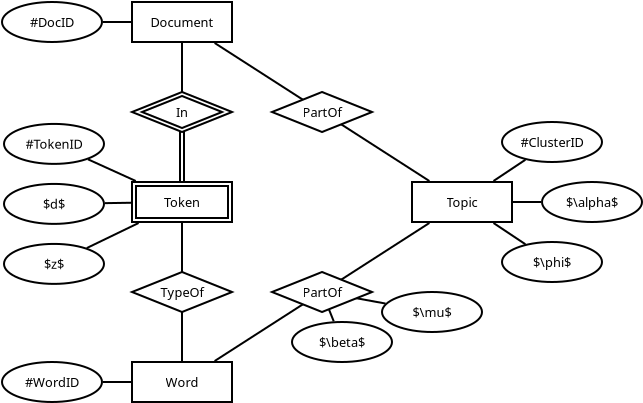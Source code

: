 <?xml version="1.0" encoding="UTF-8"?>
<dia:diagram xmlns:dia="http://www.lysator.liu.se/~alla/dia/">
  <dia:layer name="Background" visible="true" active="true">
    <dia:object type="Standard - Line" version="0" id="O0">
      <dia:attribute name="obj_pos">
        <dia:point val="23.9,18.905"/>
      </dia:attribute>
      <dia:attribute name="obj_bb">
        <dia:rectangle val="23.842,18.847;27.135,19.541"/>
      </dia:attribute>
      <dia:attribute name="conn_endpoints">
        <dia:point val="23.9,18.905"/>
        <dia:point val="27.077,19.483"/>
      </dia:attribute>
      <dia:attribute name="numcp">
        <dia:int val="1"/>
      </dia:attribute>
      <dia:connections>
        <dia:connection handle="0" to="O2" connection="0"/>
        <dia:connection handle="1" to="O29" connection="8"/>
      </dia:connections>
    </dia:object>
    <dia:object type="Standard - Line" version="0" id="O1">
      <dia:attribute name="obj_pos">
        <dia:point val="23.9,18.905"/>
      </dia:attribute>
      <dia:attribute name="obj_bb">
        <dia:rectangle val="23.835,18.84;24.552,20.437"/>
      </dia:attribute>
      <dia:attribute name="conn_endpoints">
        <dia:point val="23.9,18.905"/>
        <dia:point val="24.487,20.372"/>
      </dia:attribute>
      <dia:attribute name="numcp">
        <dia:int val="1"/>
      </dia:attribute>
      <dia:connections>
        <dia:connection handle="0" to="O2" connection="0"/>
        <dia:connection handle="1" to="O31" connection="8"/>
      </dia:connections>
    </dia:object>
    <dia:object type="Standard - Line" version="0" id="O2">
      <dia:attribute name="obj_pos">
        <dia:point val="18.53,22.357"/>
      </dia:attribute>
      <dia:attribute name="obj_bb">
        <dia:rectangle val="18.461,15.384;29.339,22.426"/>
      </dia:attribute>
      <dia:attribute name="conn_endpoints">
        <dia:point val="18.53,22.357"/>
        <dia:point val="29.27,15.453"/>
      </dia:attribute>
      <dia:attribute name="numcp">
        <dia:int val="1"/>
      </dia:attribute>
      <dia:connections>
        <dia:connection handle="0" to="O36" connection="8"/>
        <dia:connection handle="1" to="O27" connection="8"/>
      </dia:connections>
    </dia:object>
    <dia:object type="Standard - Polygon" version="0" id="O3">
      <dia:attribute name="obj_pos">
        <dia:point val="14.4,18.905"/>
      </dia:attribute>
      <dia:attribute name="obj_bb">
        <dia:rectangle val="14.265,17.851;19.535,19.959"/>
      </dia:attribute>
      <dia:attribute name="poly_points">
        <dia:point val="14.4,18.905"/>
        <dia:point val="16.9,17.905"/>
        <dia:point val="19.4,18.905"/>
        <dia:point val="16.9,19.905"/>
      </dia:attribute>
      <dia:attribute name="line_width">
        <dia:real val="0.1"/>
      </dia:attribute>
      <dia:attribute name="show_background">
        <dia:boolean val="true"/>
      </dia:attribute>
    </dia:object>
    <dia:object type="Standard - Line" version="0" id="O4">
      <dia:attribute name="obj_pos">
        <dia:point val="17,10.805"/>
      </dia:attribute>
      <dia:attribute name="obj_bb">
        <dia:rectangle val="16.95,10.755;17.05,13.555"/>
      </dia:attribute>
      <dia:attribute name="conn_endpoints">
        <dia:point val="17,10.805"/>
        <dia:point val="17,13.505"/>
      </dia:attribute>
      <dia:attribute name="numcp">
        <dia:int val="1"/>
      </dia:attribute>
    </dia:object>
    <dia:object type="Standard - Line" version="0" id="O5">
      <dia:attribute name="obj_pos">
        <dia:point val="16.8,10.805"/>
      </dia:attribute>
      <dia:attribute name="obj_bb">
        <dia:rectangle val="16.75,10.755;16.85,13.555"/>
      </dia:attribute>
      <dia:attribute name="conn_endpoints">
        <dia:point val="16.8,10.805"/>
        <dia:point val="16.8,13.505"/>
      </dia:attribute>
      <dia:attribute name="numcp">
        <dia:int val="1"/>
      </dia:attribute>
    </dia:object>
    <dia:object type="Standard - Box" version="0" id="O6">
      <dia:attribute name="obj_pos">
        <dia:point val="14.4,4.405"/>
      </dia:attribute>
      <dia:attribute name="obj_bb">
        <dia:rectangle val="14.35,4.355;19.45,6.455"/>
      </dia:attribute>
      <dia:attribute name="elem_corner">
        <dia:point val="14.4,4.405"/>
      </dia:attribute>
      <dia:attribute name="elem_width">
        <dia:real val="5"/>
      </dia:attribute>
      <dia:attribute name="elem_height">
        <dia:real val="2"/>
      </dia:attribute>
      <dia:attribute name="show_background">
        <dia:boolean val="true"/>
      </dia:attribute>
    </dia:object>
    <dia:object type="Standard - Text" version="1" id="O7">
      <dia:attribute name="obj_pos">
        <dia:point val="16.9,5.405"/>
      </dia:attribute>
      <dia:attribute name="obj_bb">
        <dia:rectangle val="15.459,5.019;18.341,5.791"/>
      </dia:attribute>
      <dia:attribute name="text">
        <dia:composite type="text">
          <dia:attribute name="string">
            <dia:string>#Document#</dia:string>
          </dia:attribute>
          <dia:attribute name="font">
            <dia:font family="sans" style="0" name="Helvetica"/>
          </dia:attribute>
          <dia:attribute name="height">
            <dia:real val="0.8"/>
          </dia:attribute>
          <dia:attribute name="pos">
            <dia:point val="16.9,5.659"/>
          </dia:attribute>
          <dia:attribute name="color">
            <dia:color val="#000000"/>
          </dia:attribute>
          <dia:attribute name="alignment">
            <dia:enum val="1"/>
          </dia:attribute>
        </dia:composite>
      </dia:attribute>
      <dia:attribute name="valign">
        <dia:enum val="2"/>
      </dia:attribute>
      <dia:connections>
        <dia:connection handle="0" to="O6" connection="8"/>
      </dia:connections>
    </dia:object>
    <dia:object type="Standard - Ellipse" version="0" id="O8">
      <dia:attribute name="obj_pos">
        <dia:point val="7.9,4.405"/>
      </dia:attribute>
      <dia:attribute name="obj_bb">
        <dia:rectangle val="7.85,4.355;12.95,6.455"/>
      </dia:attribute>
      <dia:attribute name="elem_corner">
        <dia:point val="7.9,4.405"/>
      </dia:attribute>
      <dia:attribute name="elem_width">
        <dia:real val="5"/>
      </dia:attribute>
      <dia:attribute name="elem_height">
        <dia:real val="2"/>
      </dia:attribute>
    </dia:object>
    <dia:object type="Standard - Text" version="1" id="O9">
      <dia:attribute name="obj_pos">
        <dia:point val="10.4,5.405"/>
      </dia:attribute>
      <dia:attribute name="obj_bb">
        <dia:rectangle val="9.291,5.019;11.509,5.791"/>
      </dia:attribute>
      <dia:attribute name="text">
        <dia:composite type="text">
          <dia:attribute name="string">
            <dia:string>##DocID#</dia:string>
          </dia:attribute>
          <dia:attribute name="font">
            <dia:font family="sans" style="0" name="Helvetica"/>
          </dia:attribute>
          <dia:attribute name="height">
            <dia:real val="0.8"/>
          </dia:attribute>
          <dia:attribute name="pos">
            <dia:point val="10.4,5.659"/>
          </dia:attribute>
          <dia:attribute name="color">
            <dia:color val="#000000"/>
          </dia:attribute>
          <dia:attribute name="alignment">
            <dia:enum val="1"/>
          </dia:attribute>
        </dia:composite>
      </dia:attribute>
      <dia:attribute name="valign">
        <dia:enum val="2"/>
      </dia:attribute>
      <dia:connections>
        <dia:connection handle="0" to="O8" connection="8"/>
      </dia:connections>
    </dia:object>
    <dia:object type="Standard - Ellipse" version="0" id="O10">
      <dia:attribute name="obj_pos">
        <dia:point val="8,16.5"/>
      </dia:attribute>
      <dia:attribute name="obj_bb">
        <dia:rectangle val="7.95,16.45;13.05,18.55"/>
      </dia:attribute>
      <dia:attribute name="elem_corner">
        <dia:point val="8,16.5"/>
      </dia:attribute>
      <dia:attribute name="elem_width">
        <dia:real val="5"/>
      </dia:attribute>
      <dia:attribute name="elem_height">
        <dia:real val="2"/>
      </dia:attribute>
    </dia:object>
    <dia:object type="Standard - Text" version="1" id="O11">
      <dia:attribute name="obj_pos">
        <dia:point val="10.5,17.5"/>
      </dia:attribute>
      <dia:attribute name="obj_bb">
        <dia:rectangle val="10.008,17.114;10.992,17.886"/>
      </dia:attribute>
      <dia:attribute name="text">
        <dia:composite type="text">
          <dia:attribute name="string">
            <dia:string>#$z$#</dia:string>
          </dia:attribute>
          <dia:attribute name="font">
            <dia:font family="sans" style="0" name="Helvetica"/>
          </dia:attribute>
          <dia:attribute name="height">
            <dia:real val="0.8"/>
          </dia:attribute>
          <dia:attribute name="pos">
            <dia:point val="10.5,17.754"/>
          </dia:attribute>
          <dia:attribute name="color">
            <dia:color val="#000000"/>
          </dia:attribute>
          <dia:attribute name="alignment">
            <dia:enum val="1"/>
          </dia:attribute>
        </dia:composite>
      </dia:attribute>
      <dia:attribute name="valign">
        <dia:enum val="2"/>
      </dia:attribute>
      <dia:connections>
        <dia:connection handle="0" to="O10" connection="8"/>
      </dia:connections>
    </dia:object>
    <dia:object type="Standard - Line" version="0" id="O12">
      <dia:attribute name="obj_pos">
        <dia:point val="14.73,15.454"/>
      </dia:attribute>
      <dia:attribute name="obj_bb">
        <dia:rectangle val="12.072,15.388;14.796,16.774"/>
      </dia:attribute>
      <dia:attribute name="conn_endpoints">
        <dia:point val="14.73,15.454"/>
        <dia:point val="12.138,16.708"/>
      </dia:attribute>
      <dia:attribute name="numcp">
        <dia:int val="1"/>
      </dia:attribute>
      <dia:connections>
        <dia:connection handle="0" to="O16" connection="8"/>
        <dia:connection handle="1" to="O10" connection="8"/>
      </dia:connections>
    </dia:object>
    <dia:object type="Standard - Line" version="0" id="O13">
      <dia:attribute name="obj_pos">
        <dia:point val="14.351,5.405"/>
      </dia:attribute>
      <dia:attribute name="obj_bb">
        <dia:rectangle val="12.899,5.355;14.401,5.455"/>
      </dia:attribute>
      <dia:attribute name="conn_endpoints">
        <dia:point val="14.351,5.405"/>
        <dia:point val="12.949,5.405"/>
      </dia:attribute>
      <dia:attribute name="numcp">
        <dia:int val="1"/>
      </dia:attribute>
      <dia:connections>
        <dia:connection handle="0" to="O6" connection="8"/>
        <dia:connection handle="1" to="O8" connection="8"/>
      </dia:connections>
    </dia:object>
    <dia:object type="Standard - Polygon" version="0" id="O14">
      <dia:attribute name="obj_pos">
        <dia:point val="14.4,9.905"/>
      </dia:attribute>
      <dia:attribute name="obj_bb">
        <dia:rectangle val="14.265,8.851;19.535,10.959"/>
      </dia:attribute>
      <dia:attribute name="poly_points">
        <dia:point val="14.4,9.905"/>
        <dia:point val="16.9,8.905"/>
        <dia:point val="19.4,9.905"/>
        <dia:point val="16.9,10.905"/>
      </dia:attribute>
      <dia:attribute name="line_width">
        <dia:real val="0.1"/>
      </dia:attribute>
      <dia:attribute name="show_background">
        <dia:boolean val="true"/>
      </dia:attribute>
    </dia:object>
    <dia:object type="Standard - Text" version="1" id="O15">
      <dia:attribute name="obj_pos">
        <dia:point val="16.9,9.905"/>
      </dia:attribute>
      <dia:attribute name="obj_bb">
        <dia:rectangle val="16.601,9.519;17.199,10.291"/>
      </dia:attribute>
      <dia:attribute name="text">
        <dia:composite type="text">
          <dia:attribute name="string">
            <dia:string>#In#</dia:string>
          </dia:attribute>
          <dia:attribute name="font">
            <dia:font family="sans" style="0" name="Helvetica"/>
          </dia:attribute>
          <dia:attribute name="height">
            <dia:real val="0.8"/>
          </dia:attribute>
          <dia:attribute name="pos">
            <dia:point val="16.9,10.159"/>
          </dia:attribute>
          <dia:attribute name="color">
            <dia:color val="#000000"/>
          </dia:attribute>
          <dia:attribute name="alignment">
            <dia:enum val="1"/>
          </dia:attribute>
        </dia:composite>
      </dia:attribute>
      <dia:attribute name="valign">
        <dia:enum val="2"/>
      </dia:attribute>
      <dia:connections>
        <dia:connection handle="0" to="O14" connection="8"/>
      </dia:connections>
    </dia:object>
    <dia:object type="Standard - Box" version="0" id="O16">
      <dia:attribute name="obj_pos">
        <dia:point val="14.4,13.405"/>
      </dia:attribute>
      <dia:attribute name="obj_bb">
        <dia:rectangle val="14.35,13.355;19.45,15.455"/>
      </dia:attribute>
      <dia:attribute name="elem_corner">
        <dia:point val="14.4,13.405"/>
      </dia:attribute>
      <dia:attribute name="elem_width">
        <dia:real val="5"/>
      </dia:attribute>
      <dia:attribute name="elem_height">
        <dia:real val="2"/>
      </dia:attribute>
      <dia:attribute name="border_width">
        <dia:real val="0.1"/>
      </dia:attribute>
      <dia:attribute name="show_background">
        <dia:boolean val="true"/>
      </dia:attribute>
    </dia:object>
    <dia:object type="Standard - Text" version="1" id="O17">
      <dia:attribute name="obj_pos">
        <dia:point val="16.9,14.405"/>
      </dia:attribute>
      <dia:attribute name="obj_bb">
        <dia:rectangle val="16.031,14.019;17.769,14.791"/>
      </dia:attribute>
      <dia:attribute name="text">
        <dia:composite type="text">
          <dia:attribute name="string">
            <dia:string>#Token#</dia:string>
          </dia:attribute>
          <dia:attribute name="font">
            <dia:font family="sans" style="0" name="Helvetica"/>
          </dia:attribute>
          <dia:attribute name="height">
            <dia:real val="0.8"/>
          </dia:attribute>
          <dia:attribute name="pos">
            <dia:point val="16.9,14.659"/>
          </dia:attribute>
          <dia:attribute name="color">
            <dia:color val="#000000"/>
          </dia:attribute>
          <dia:attribute name="alignment">
            <dia:enum val="1"/>
          </dia:attribute>
        </dia:composite>
      </dia:attribute>
      <dia:attribute name="valign">
        <dia:enum val="2"/>
      </dia:attribute>
      <dia:connections>
        <dia:connection handle="0" to="O16" connection="8"/>
      </dia:connections>
    </dia:object>
    <dia:object type="Standard - Line" version="0" id="O18">
      <dia:attribute name="obj_pos">
        <dia:point val="16.9,6.405"/>
      </dia:attribute>
      <dia:attribute name="obj_bb">
        <dia:rectangle val="16.85,6.355;16.95,8.955"/>
      </dia:attribute>
      <dia:attribute name="conn_endpoints">
        <dia:point val="16.9,6.405"/>
        <dia:point val="16.9,8.905"/>
      </dia:attribute>
      <dia:attribute name="numcp">
        <dia:int val="1"/>
      </dia:attribute>
      <dia:connections>
        <dia:connection handle="0" to="O6" connection="6"/>
        <dia:connection handle="1" to="O14" connection="2"/>
      </dia:connections>
    </dia:object>
    <dia:object type="Standard - Ellipse" version="0" id="O19">
      <dia:attribute name="obj_pos">
        <dia:point val="8,13.5"/>
      </dia:attribute>
      <dia:attribute name="obj_bb">
        <dia:rectangle val="7.95,13.45;13.05,15.55"/>
      </dia:attribute>
      <dia:attribute name="elem_corner">
        <dia:point val="8,13.5"/>
      </dia:attribute>
      <dia:attribute name="elem_width">
        <dia:real val="5"/>
      </dia:attribute>
      <dia:attribute name="elem_height">
        <dia:real val="2"/>
      </dia:attribute>
    </dia:object>
    <dia:object type="Standard - Text" version="1" id="O20">
      <dia:attribute name="obj_pos">
        <dia:point val="10.5,14.5"/>
      </dia:attribute>
      <dia:attribute name="obj_bb">
        <dia:rectangle val="9.973,14.114;11.027,14.886"/>
      </dia:attribute>
      <dia:attribute name="text">
        <dia:composite type="text">
          <dia:attribute name="string">
            <dia:string>#$d$#</dia:string>
          </dia:attribute>
          <dia:attribute name="font">
            <dia:font family="sans" style="0" name="Helvetica"/>
          </dia:attribute>
          <dia:attribute name="height">
            <dia:real val="0.8"/>
          </dia:attribute>
          <dia:attribute name="pos">
            <dia:point val="10.5,14.754"/>
          </dia:attribute>
          <dia:attribute name="color">
            <dia:color val="#000000"/>
          </dia:attribute>
          <dia:attribute name="alignment">
            <dia:enum val="1"/>
          </dia:attribute>
        </dia:composite>
      </dia:attribute>
      <dia:attribute name="valign">
        <dia:enum val="2"/>
      </dia:attribute>
      <dia:connections>
        <dia:connection handle="0" to="O19" connection="8"/>
      </dia:connections>
    </dia:object>
    <dia:object type="Standard - Line" version="0" id="O21">
      <dia:attribute name="obj_pos">
        <dia:point val="14.35,14.443"/>
      </dia:attribute>
      <dia:attribute name="obj_bb">
        <dia:rectangle val="12.997,14.392;14.4,14.513"/>
      </dia:attribute>
      <dia:attribute name="conn_endpoints">
        <dia:point val="14.35,14.443"/>
        <dia:point val="13.048,14.462"/>
      </dia:attribute>
      <dia:attribute name="numcp">
        <dia:int val="1"/>
      </dia:attribute>
      <dia:connections>
        <dia:connection handle="0" to="O16" connection="8"/>
        <dia:connection handle="1" to="O19" connection="8"/>
      </dia:connections>
    </dia:object>
    <dia:object type="Standard - Ellipse" version="0" id="O22">
      <dia:attribute name="obj_pos">
        <dia:point val="8,10.5"/>
      </dia:attribute>
      <dia:attribute name="obj_bb">
        <dia:rectangle val="7.95,10.45;13.05,12.55"/>
      </dia:attribute>
      <dia:attribute name="elem_corner">
        <dia:point val="8,10.5"/>
      </dia:attribute>
      <dia:attribute name="elem_width">
        <dia:real val="5"/>
      </dia:attribute>
      <dia:attribute name="elem_height">
        <dia:real val="2"/>
      </dia:attribute>
    </dia:object>
    <dia:object type="Standard - Text" version="1" id="O23">
      <dia:attribute name="obj_pos">
        <dia:point val="10.5,11.5"/>
      </dia:attribute>
      <dia:attribute name="obj_bb">
        <dia:rectangle val="9.061,11.114;11.939,11.886"/>
      </dia:attribute>
      <dia:attribute name="text">
        <dia:composite type="text">
          <dia:attribute name="string">
            <dia:string>##TokenID#</dia:string>
          </dia:attribute>
          <dia:attribute name="font">
            <dia:font family="sans" style="0" name="Helvetica"/>
          </dia:attribute>
          <dia:attribute name="height">
            <dia:real val="0.8"/>
          </dia:attribute>
          <dia:attribute name="pos">
            <dia:point val="10.5,11.754"/>
          </dia:attribute>
          <dia:attribute name="color">
            <dia:color val="#000000"/>
          </dia:attribute>
          <dia:attribute name="alignment">
            <dia:enum val="1"/>
          </dia:attribute>
        </dia:composite>
      </dia:attribute>
      <dia:attribute name="valign">
        <dia:enum val="2"/>
      </dia:attribute>
      <dia:connections>
        <dia:connection handle="0" to="O22" connection="8"/>
      </dia:connections>
    </dia:object>
    <dia:object type="Standard - Line" version="0" id="O24">
      <dia:attribute name="obj_pos">
        <dia:point val="12.198,12.271"/>
      </dia:attribute>
      <dia:attribute name="obj_bb">
        <dia:rectangle val="12.132,12.204;14.653,13.421"/>
      </dia:attribute>
      <dia:attribute name="conn_endpoints">
        <dia:point val="12.198,12.271"/>
        <dia:point val="14.587,13.355"/>
      </dia:attribute>
      <dia:attribute name="numcp">
        <dia:int val="1"/>
      </dia:attribute>
      <dia:connections>
        <dia:connection handle="0" to="O22" connection="8"/>
        <dia:connection handle="1" to="O16" connection="8"/>
      </dia:connections>
    </dia:object>
    <dia:object type="Standard - Box" version="0" id="O25">
      <dia:attribute name="obj_pos">
        <dia:point val="14.6,13.605"/>
      </dia:attribute>
      <dia:attribute name="obj_bb">
        <dia:rectangle val="14.55,13.555;19.25,15.255"/>
      </dia:attribute>
      <dia:attribute name="elem_corner">
        <dia:point val="14.6,13.605"/>
      </dia:attribute>
      <dia:attribute name="elem_width">
        <dia:real val="4.6"/>
      </dia:attribute>
      <dia:attribute name="elem_height">
        <dia:real val="1.6"/>
      </dia:attribute>
      <dia:attribute name="border_width">
        <dia:real val="0.1"/>
      </dia:attribute>
      <dia:attribute name="show_background">
        <dia:boolean val="false"/>
      </dia:attribute>
    </dia:object>
    <dia:object type="Standard - Polygon" version="0" id="O26">
      <dia:attribute name="obj_pos">
        <dia:point val="14.9,9.905"/>
      </dia:attribute>
      <dia:attribute name="obj_bb">
        <dia:rectangle val="14.765,9.051;19.035,10.759"/>
      </dia:attribute>
      <dia:attribute name="poly_points">
        <dia:point val="14.9,9.905"/>
        <dia:point val="16.9,9.105"/>
        <dia:point val="18.9,9.905"/>
        <dia:point val="16.9,10.705"/>
      </dia:attribute>
      <dia:attribute name="line_width">
        <dia:real val="0.1"/>
      </dia:attribute>
      <dia:attribute name="show_background">
        <dia:boolean val="false"/>
      </dia:attribute>
    </dia:object>
    <dia:object type="Standard - Box" version="0" id="O27">
      <dia:attribute name="obj_pos">
        <dia:point val="28.4,13.405"/>
      </dia:attribute>
      <dia:attribute name="obj_bb">
        <dia:rectangle val="28.35,13.355;33.45,15.455"/>
      </dia:attribute>
      <dia:attribute name="elem_corner">
        <dia:point val="28.4,13.405"/>
      </dia:attribute>
      <dia:attribute name="elem_width">
        <dia:real val="5"/>
      </dia:attribute>
      <dia:attribute name="elem_height">
        <dia:real val="2"/>
      </dia:attribute>
      <dia:attribute name="show_background">
        <dia:boolean val="true"/>
      </dia:attribute>
    </dia:object>
    <dia:object type="Standard - Text" version="1" id="O28">
      <dia:attribute name="obj_pos">
        <dia:point val="30.9,14.405"/>
      </dia:attribute>
      <dia:attribute name="obj_bb">
        <dia:rectangle val="30.14,13.99;31.679,14.82"/>
      </dia:attribute>
      <dia:attribute name="text">
        <dia:composite type="text">
          <dia:attribute name="string">
            <dia:string>#Topic#</dia:string>
          </dia:attribute>
          <dia:attribute name="font">
            <dia:font family="sans" style="0" name="Helvetica"/>
          </dia:attribute>
          <dia:attribute name="height">
            <dia:real val="0.8"/>
          </dia:attribute>
          <dia:attribute name="pos">
            <dia:point val="30.9,14.649"/>
          </dia:attribute>
          <dia:attribute name="color">
            <dia:color val="#000000"/>
          </dia:attribute>
          <dia:attribute name="alignment">
            <dia:enum val="1"/>
          </dia:attribute>
        </dia:composite>
      </dia:attribute>
      <dia:attribute name="valign">
        <dia:enum val="2"/>
      </dia:attribute>
      <dia:connections>
        <dia:connection handle="0" to="O27" connection="8"/>
      </dia:connections>
    </dia:object>
    <dia:object type="Standard - Ellipse" version="0" id="O29">
      <dia:attribute name="obj_pos">
        <dia:point val="26.9,18.905"/>
      </dia:attribute>
      <dia:attribute name="obj_bb">
        <dia:rectangle val="26.85,18.855;31.95,20.955"/>
      </dia:attribute>
      <dia:attribute name="elem_corner">
        <dia:point val="26.9,18.905"/>
      </dia:attribute>
      <dia:attribute name="elem_width">
        <dia:real val="5"/>
      </dia:attribute>
      <dia:attribute name="elem_height">
        <dia:real val="2"/>
      </dia:attribute>
    </dia:object>
    <dia:object type="Standard - Text" version="1" id="O30">
      <dia:attribute name="obj_pos">
        <dia:point val="29.4,19.905"/>
      </dia:attribute>
      <dia:attribute name="obj_bb">
        <dia:rectangle val="28.48,19.519;30.32,20.291"/>
      </dia:attribute>
      <dia:attribute name="text">
        <dia:composite type="text">
          <dia:attribute name="string">
            <dia:string>#$\mu$#</dia:string>
          </dia:attribute>
          <dia:attribute name="font">
            <dia:font family="sans" style="0" name="Helvetica"/>
          </dia:attribute>
          <dia:attribute name="height">
            <dia:real val="0.8"/>
          </dia:attribute>
          <dia:attribute name="pos">
            <dia:point val="29.4,20.159"/>
          </dia:attribute>
          <dia:attribute name="color">
            <dia:color val="#000000"/>
          </dia:attribute>
          <dia:attribute name="alignment">
            <dia:enum val="1"/>
          </dia:attribute>
        </dia:composite>
      </dia:attribute>
      <dia:attribute name="valign">
        <dia:enum val="2"/>
      </dia:attribute>
      <dia:connections>
        <dia:connection handle="0" to="O29" connection="8"/>
      </dia:connections>
    </dia:object>
    <dia:object type="Standard - Ellipse" version="0" id="O31">
      <dia:attribute name="obj_pos">
        <dia:point val="22.4,20.405"/>
      </dia:attribute>
      <dia:attribute name="obj_bb">
        <dia:rectangle val="22.35,20.355;27.45,22.455"/>
      </dia:attribute>
      <dia:attribute name="elem_corner">
        <dia:point val="22.4,20.405"/>
      </dia:attribute>
      <dia:attribute name="elem_width">
        <dia:real val="5"/>
      </dia:attribute>
      <dia:attribute name="elem_height">
        <dia:real val="2"/>
      </dia:attribute>
    </dia:object>
    <dia:object type="Standard - Text" version="1" id="O32">
      <dia:attribute name="obj_pos">
        <dia:point val="24.9,21.405"/>
      </dia:attribute>
      <dia:attribute name="obj_bb">
        <dia:rectangle val="23.806,21.019;25.994,21.791"/>
      </dia:attribute>
      <dia:attribute name="text">
        <dia:composite type="text">
          <dia:attribute name="string">
            <dia:string>#$\beta$#</dia:string>
          </dia:attribute>
          <dia:attribute name="font">
            <dia:font family="sans" style="0" name="Helvetica"/>
          </dia:attribute>
          <dia:attribute name="height">
            <dia:real val="0.8"/>
          </dia:attribute>
          <dia:attribute name="pos">
            <dia:point val="24.9,21.659"/>
          </dia:attribute>
          <dia:attribute name="color">
            <dia:color val="#000000"/>
          </dia:attribute>
          <dia:attribute name="alignment">
            <dia:enum val="1"/>
          </dia:attribute>
        </dia:composite>
      </dia:attribute>
      <dia:attribute name="valign">
        <dia:enum val="2"/>
      </dia:attribute>
      <dia:connections>
        <dia:connection handle="0" to="O31" connection="8"/>
      </dia:connections>
    </dia:object>
    <dia:object type="Standard - Ellipse" version="0" id="O33">
      <dia:attribute name="obj_pos">
        <dia:point val="32.9,10.405"/>
      </dia:attribute>
      <dia:attribute name="obj_bb">
        <dia:rectangle val="32.85,10.355;37.95,12.455"/>
      </dia:attribute>
      <dia:attribute name="elem_corner">
        <dia:point val="32.9,10.405"/>
      </dia:attribute>
      <dia:attribute name="elem_width">
        <dia:real val="5"/>
      </dia:attribute>
      <dia:attribute name="elem_height">
        <dia:real val="2"/>
      </dia:attribute>
    </dia:object>
    <dia:object type="Standard - Text" version="1" id="O34">
      <dia:attribute name="obj_pos">
        <dia:point val="35.4,11.405"/>
      </dia:attribute>
      <dia:attribute name="obj_bb">
        <dia:rectangle val="33.851,11.019;36.949,11.791"/>
      </dia:attribute>
      <dia:attribute name="text">
        <dia:composite type="text">
          <dia:attribute name="string">
            <dia:string>##ClusterID#</dia:string>
          </dia:attribute>
          <dia:attribute name="font">
            <dia:font family="sans" style="0" name="Helvetica"/>
          </dia:attribute>
          <dia:attribute name="height">
            <dia:real val="0.8"/>
          </dia:attribute>
          <dia:attribute name="pos">
            <dia:point val="35.4,11.659"/>
          </dia:attribute>
          <dia:attribute name="color">
            <dia:color val="#000000"/>
          </dia:attribute>
          <dia:attribute name="alignment">
            <dia:enum val="1"/>
          </dia:attribute>
        </dia:composite>
      </dia:attribute>
      <dia:attribute name="valign">
        <dia:enum val="2"/>
      </dia:attribute>
      <dia:connections>
        <dia:connection handle="0" to="O33" connection="8"/>
      </dia:connections>
    </dia:object>
    <dia:object type="Standard - Line" version="0" id="O35">
      <dia:attribute name="obj_pos">
        <dia:point val="32.474,13.355"/>
      </dia:attribute>
      <dia:attribute name="obj_bb">
        <dia:rectangle val="32.405,12.221;34.142,13.425"/>
      </dia:attribute>
      <dia:attribute name="conn_endpoints">
        <dia:point val="32.474,13.355"/>
        <dia:point val="34.072,12.29"/>
      </dia:attribute>
      <dia:attribute name="numcp">
        <dia:int val="1"/>
      </dia:attribute>
      <dia:connections>
        <dia:connection handle="0" to="O27" connection="8"/>
        <dia:connection handle="1" to="O33" connection="8"/>
      </dia:connections>
    </dia:object>
    <dia:object type="Standard - Box" version="0" id="O36">
      <dia:attribute name="obj_pos">
        <dia:point val="14.4,22.405"/>
      </dia:attribute>
      <dia:attribute name="obj_bb">
        <dia:rectangle val="14.35,22.355;19.45,24.455"/>
      </dia:attribute>
      <dia:attribute name="elem_corner">
        <dia:point val="14.4,22.405"/>
      </dia:attribute>
      <dia:attribute name="elem_width">
        <dia:real val="5"/>
      </dia:attribute>
      <dia:attribute name="elem_height">
        <dia:real val="2"/>
      </dia:attribute>
      <dia:attribute name="show_background">
        <dia:boolean val="true"/>
      </dia:attribute>
    </dia:object>
    <dia:object type="Standard - Text" version="1" id="O37">
      <dia:attribute name="obj_pos">
        <dia:point val="16.9,23.405"/>
      </dia:attribute>
      <dia:attribute name="obj_bb">
        <dia:rectangle val="16.145,23.019;17.655,23.791"/>
      </dia:attribute>
      <dia:attribute name="text">
        <dia:composite type="text">
          <dia:attribute name="string">
            <dia:string>#Word#</dia:string>
          </dia:attribute>
          <dia:attribute name="font">
            <dia:font family="sans" style="0" name="Helvetica"/>
          </dia:attribute>
          <dia:attribute name="height">
            <dia:real val="0.8"/>
          </dia:attribute>
          <dia:attribute name="pos">
            <dia:point val="16.9,23.659"/>
          </dia:attribute>
          <dia:attribute name="color">
            <dia:color val="#000000"/>
          </dia:attribute>
          <dia:attribute name="alignment">
            <dia:enum val="1"/>
          </dia:attribute>
        </dia:composite>
      </dia:attribute>
      <dia:attribute name="valign">
        <dia:enum val="2"/>
      </dia:attribute>
      <dia:connections>
        <dia:connection handle="0" to="O36" connection="8"/>
      </dia:connections>
    </dia:object>
    <dia:object type="Standard - Ellipse" version="0" id="O38">
      <dia:attribute name="obj_pos">
        <dia:point val="32.9,16.405"/>
      </dia:attribute>
      <dia:attribute name="obj_bb">
        <dia:rectangle val="32.85,16.355;37.95,18.455"/>
      </dia:attribute>
      <dia:attribute name="elem_corner">
        <dia:point val="32.9,16.405"/>
      </dia:attribute>
      <dia:attribute name="elem_width">
        <dia:real val="5"/>
      </dia:attribute>
      <dia:attribute name="elem_height">
        <dia:real val="2"/>
      </dia:attribute>
    </dia:object>
    <dia:object type="Standard - Text" version="1" id="O39">
      <dia:attribute name="obj_pos">
        <dia:point val="35.4,17.405"/>
      </dia:attribute>
      <dia:attribute name="obj_bb">
        <dia:rectangle val="34.498,16.99;36.322,17.82"/>
      </dia:attribute>
      <dia:attribute name="text">
        <dia:composite type="text">
          <dia:attribute name="string">
            <dia:string>#$\phi$#</dia:string>
          </dia:attribute>
          <dia:attribute name="font">
            <dia:font family="sans" style="0" name="Helvetica"/>
          </dia:attribute>
          <dia:attribute name="height">
            <dia:real val="0.8"/>
          </dia:attribute>
          <dia:attribute name="pos">
            <dia:point val="35.4,17.649"/>
          </dia:attribute>
          <dia:attribute name="color">
            <dia:color val="#000000"/>
          </dia:attribute>
          <dia:attribute name="alignment">
            <dia:enum val="1"/>
          </dia:attribute>
        </dia:composite>
      </dia:attribute>
      <dia:attribute name="valign">
        <dia:enum val="2"/>
      </dia:attribute>
      <dia:connections>
        <dia:connection handle="0" to="O38" connection="8"/>
      </dia:connections>
    </dia:object>
    <dia:object type="Standard - Ellipse" version="0" id="O40">
      <dia:attribute name="obj_pos">
        <dia:point val="34.9,13.405"/>
      </dia:attribute>
      <dia:attribute name="obj_bb">
        <dia:rectangle val="34.85,13.355;39.95,15.455"/>
      </dia:attribute>
      <dia:attribute name="elem_corner">
        <dia:point val="34.9,13.405"/>
      </dia:attribute>
      <dia:attribute name="elem_width">
        <dia:real val="5"/>
      </dia:attribute>
      <dia:attribute name="elem_height">
        <dia:real val="2"/>
      </dia:attribute>
    </dia:object>
    <dia:object type="Standard - Text" version="1" id="O41">
      <dia:attribute name="obj_pos">
        <dia:point val="37.4,14.405"/>
      </dia:attribute>
      <dia:attribute name="obj_bb">
        <dia:rectangle val="36.163,13.99;38.657,14.82"/>
      </dia:attribute>
      <dia:attribute name="text">
        <dia:composite type="text">
          <dia:attribute name="string">
            <dia:string>#$\alpha$#</dia:string>
          </dia:attribute>
          <dia:attribute name="font">
            <dia:font family="sans" style="0" name="Helvetica"/>
          </dia:attribute>
          <dia:attribute name="height">
            <dia:real val="0.8"/>
          </dia:attribute>
          <dia:attribute name="pos">
            <dia:point val="37.4,14.649"/>
          </dia:attribute>
          <dia:attribute name="color">
            <dia:color val="#000000"/>
          </dia:attribute>
          <dia:attribute name="alignment">
            <dia:enum val="1"/>
          </dia:attribute>
        </dia:composite>
      </dia:attribute>
      <dia:attribute name="valign">
        <dia:enum val="2"/>
      </dia:attribute>
      <dia:connections>
        <dia:connection handle="0" to="O40" connection="8"/>
      </dia:connections>
    </dia:object>
    <dia:object type="Standard - Text" version="1" id="O42">
      <dia:attribute name="obj_pos">
        <dia:point val="16.9,18.905"/>
      </dia:attribute>
      <dia:attribute name="obj_bb">
        <dia:rectangle val="15.866,18.519;17.934,19.291"/>
      </dia:attribute>
      <dia:attribute name="text">
        <dia:composite type="text">
          <dia:attribute name="string">
            <dia:string>#TypeOf#</dia:string>
          </dia:attribute>
          <dia:attribute name="font">
            <dia:font family="sans" style="0" name="Helvetica"/>
          </dia:attribute>
          <dia:attribute name="height">
            <dia:real val="0.8"/>
          </dia:attribute>
          <dia:attribute name="pos">
            <dia:point val="16.9,19.159"/>
          </dia:attribute>
          <dia:attribute name="color">
            <dia:color val="#000000"/>
          </dia:attribute>
          <dia:attribute name="alignment">
            <dia:enum val="1"/>
          </dia:attribute>
        </dia:composite>
      </dia:attribute>
      <dia:attribute name="valign">
        <dia:enum val="2"/>
      </dia:attribute>
      <dia:connections>
        <dia:connection handle="0" to="O3" connection="8"/>
      </dia:connections>
    </dia:object>
    <dia:object type="Standard - Line" version="0" id="O43">
      <dia:attribute name="obj_pos">
        <dia:point val="16.9,19.905"/>
      </dia:attribute>
      <dia:attribute name="obj_bb">
        <dia:rectangle val="16.85,19.855;16.95,22.455"/>
      </dia:attribute>
      <dia:attribute name="conn_endpoints">
        <dia:point val="16.9,19.905"/>
        <dia:point val="16.9,22.405"/>
      </dia:attribute>
      <dia:attribute name="numcp">
        <dia:int val="1"/>
      </dia:attribute>
      <dia:connections>
        <dia:connection handle="0" to="O3" connection="6"/>
        <dia:connection handle="1" to="O36" connection="1"/>
      </dia:connections>
    </dia:object>
    <dia:object type="Standard - Ellipse" version="0" id="O44">
      <dia:attribute name="obj_pos">
        <dia:point val="7.9,22.405"/>
      </dia:attribute>
      <dia:attribute name="obj_bb">
        <dia:rectangle val="7.85,22.355;12.95,24.455"/>
      </dia:attribute>
      <dia:attribute name="elem_corner">
        <dia:point val="7.9,22.405"/>
      </dia:attribute>
      <dia:attribute name="elem_width">
        <dia:real val="5"/>
      </dia:attribute>
      <dia:attribute name="elem_height">
        <dia:real val="2"/>
      </dia:attribute>
    </dia:object>
    <dia:object type="Standard - Text" version="1" id="O45">
      <dia:attribute name="obj_pos">
        <dia:point val="10.4,23.405"/>
      </dia:attribute>
      <dia:attribute name="obj_bb">
        <dia:rectangle val="9.075,23.019;11.725,23.791"/>
      </dia:attribute>
      <dia:attribute name="text">
        <dia:composite type="text">
          <dia:attribute name="string">
            <dia:string>##WordID#</dia:string>
          </dia:attribute>
          <dia:attribute name="font">
            <dia:font family="sans" style="0" name="Helvetica"/>
          </dia:attribute>
          <dia:attribute name="height">
            <dia:real val="0.8"/>
          </dia:attribute>
          <dia:attribute name="pos">
            <dia:point val="10.4,23.659"/>
          </dia:attribute>
          <dia:attribute name="color">
            <dia:color val="#000000"/>
          </dia:attribute>
          <dia:attribute name="alignment">
            <dia:enum val="1"/>
          </dia:attribute>
        </dia:composite>
      </dia:attribute>
      <dia:attribute name="valign">
        <dia:enum val="2"/>
      </dia:attribute>
      <dia:connections>
        <dia:connection handle="0" to="O44" connection="8"/>
      </dia:connections>
    </dia:object>
    <dia:object type="Standard - Line" version="0" id="O46">
      <dia:attribute name="obj_pos">
        <dia:point val="14.351,23.405"/>
      </dia:attribute>
      <dia:attribute name="obj_bb">
        <dia:rectangle val="12.899,23.355;14.401,23.455"/>
      </dia:attribute>
      <dia:attribute name="conn_endpoints">
        <dia:point val="14.351,23.405"/>
        <dia:point val="12.949,23.405"/>
      </dia:attribute>
      <dia:attribute name="numcp">
        <dia:int val="1"/>
      </dia:attribute>
      <dia:connections>
        <dia:connection handle="0" to="O36" connection="8"/>
        <dia:connection handle="1" to="O44" connection="8"/>
      </dia:connections>
    </dia:object>
    <dia:object type="Standard - Line" version="0" id="O47">
      <dia:attribute name="obj_pos">
        <dia:point val="16.9,15.455"/>
      </dia:attribute>
      <dia:attribute name="obj_bb">
        <dia:rectangle val="16.85,15.405;16.95,17.955"/>
      </dia:attribute>
      <dia:attribute name="conn_endpoints">
        <dia:point val="16.9,15.455"/>
        <dia:point val="16.9,17.905"/>
      </dia:attribute>
      <dia:attribute name="numcp">
        <dia:int val="1"/>
      </dia:attribute>
      <dia:connections>
        <dia:connection handle="0" to="O16" connection="8"/>
        <dia:connection handle="1" to="O3" connection="2"/>
      </dia:connections>
    </dia:object>
    <dia:object type="Standard - Line" version="0" id="O48">
      <dia:attribute name="obj_pos">
        <dia:point val="33.449,14.405"/>
      </dia:attribute>
      <dia:attribute name="obj_bb">
        <dia:rectangle val="33.399,14.355;34.901,14.455"/>
      </dia:attribute>
      <dia:attribute name="conn_endpoints">
        <dia:point val="33.449,14.405"/>
        <dia:point val="34.851,14.405"/>
      </dia:attribute>
      <dia:attribute name="numcp">
        <dia:int val="1"/>
      </dia:attribute>
      <dia:connections>
        <dia:connection handle="0" to="O27" connection="8"/>
        <dia:connection handle="1" to="O40" connection="8"/>
      </dia:connections>
    </dia:object>
    <dia:object type="Standard - Line" version="0" id="O49">
      <dia:attribute name="obj_pos">
        <dia:point val="32.474,15.455"/>
      </dia:attribute>
      <dia:attribute name="obj_bb">
        <dia:rectangle val="32.405,15.385;34.142,16.589"/>
      </dia:attribute>
      <dia:attribute name="conn_endpoints">
        <dia:point val="32.474,15.455"/>
        <dia:point val="34.072,16.52"/>
      </dia:attribute>
      <dia:attribute name="numcp">
        <dia:int val="1"/>
      </dia:attribute>
      <dia:connections>
        <dia:connection handle="0" to="O27" connection="8"/>
        <dia:connection handle="1" to="O38" connection="8"/>
      </dia:connections>
    </dia:object>
    <dia:object type="Standard - Polygon" version="0" id="O50">
      <dia:attribute name="obj_pos">
        <dia:point val="21.4,18.905"/>
      </dia:attribute>
      <dia:attribute name="obj_bb">
        <dia:rectangle val="21.265,17.851;26.535,19.959"/>
      </dia:attribute>
      <dia:attribute name="poly_points">
        <dia:point val="21.4,18.905"/>
        <dia:point val="23.9,17.905"/>
        <dia:point val="26.4,18.905"/>
        <dia:point val="23.9,19.905"/>
      </dia:attribute>
      <dia:attribute name="line_width">
        <dia:real val="0.1"/>
      </dia:attribute>
      <dia:attribute name="show_background">
        <dia:boolean val="true"/>
      </dia:attribute>
    </dia:object>
    <dia:object type="Standard - Text" version="1" id="O51">
      <dia:attribute name="obj_pos">
        <dia:point val="23.9,18.905"/>
      </dia:attribute>
      <dia:attribute name="obj_bb">
        <dia:rectangle val="23.005,18.519;24.795,19.291"/>
      </dia:attribute>
      <dia:attribute name="text">
        <dia:composite type="text">
          <dia:attribute name="string">
            <dia:string>#PartOf#</dia:string>
          </dia:attribute>
          <dia:attribute name="font">
            <dia:font family="sans" style="0" name="Helvetica"/>
          </dia:attribute>
          <dia:attribute name="height">
            <dia:real val="0.8"/>
          </dia:attribute>
          <dia:attribute name="pos">
            <dia:point val="23.9,19.159"/>
          </dia:attribute>
          <dia:attribute name="color">
            <dia:color val="#000000"/>
          </dia:attribute>
          <dia:attribute name="alignment">
            <dia:enum val="1"/>
          </dia:attribute>
        </dia:composite>
      </dia:attribute>
      <dia:attribute name="valign">
        <dia:enum val="2"/>
      </dia:attribute>
      <dia:connections>
        <dia:connection handle="0" to="O50" connection="8"/>
      </dia:connections>
    </dia:object>
    <dia:object type="Standard - Line" version="0" id="O52">
      <dia:attribute name="obj_pos">
        <dia:point val="18.53,6.453"/>
      </dia:attribute>
      <dia:attribute name="obj_bb">
        <dia:rectangle val="18.461,6.384;29.339,13.426"/>
      </dia:attribute>
      <dia:attribute name="conn_endpoints">
        <dia:point val="18.53,6.453"/>
        <dia:point val="29.27,13.357"/>
      </dia:attribute>
      <dia:attribute name="numcp">
        <dia:int val="1"/>
      </dia:attribute>
      <dia:connections>
        <dia:connection handle="0" to="O6" connection="8"/>
        <dia:connection handle="1" to="O27" connection="8"/>
      </dia:connections>
    </dia:object>
    <dia:object type="Standard - Polygon" version="0" id="O53">
      <dia:attribute name="obj_pos">
        <dia:point val="21.4,9.905"/>
      </dia:attribute>
      <dia:attribute name="obj_bb">
        <dia:rectangle val="21.265,8.851;26.535,10.959"/>
      </dia:attribute>
      <dia:attribute name="poly_points">
        <dia:point val="21.4,9.905"/>
        <dia:point val="23.9,8.905"/>
        <dia:point val="26.4,9.905"/>
        <dia:point val="23.9,10.905"/>
      </dia:attribute>
      <dia:attribute name="line_width">
        <dia:real val="0.1"/>
      </dia:attribute>
      <dia:attribute name="show_background">
        <dia:boolean val="true"/>
      </dia:attribute>
    </dia:object>
    <dia:object type="Standard - Text" version="1" id="O54">
      <dia:attribute name="obj_pos">
        <dia:point val="23.9,9.905"/>
      </dia:attribute>
      <dia:attribute name="obj_bb">
        <dia:rectangle val="23.005,9.519;24.795,10.291"/>
      </dia:attribute>
      <dia:attribute name="text">
        <dia:composite type="text">
          <dia:attribute name="string">
            <dia:string>#PartOf#</dia:string>
          </dia:attribute>
          <dia:attribute name="font">
            <dia:font family="sans" style="0" name="Helvetica"/>
          </dia:attribute>
          <dia:attribute name="height">
            <dia:real val="0.8"/>
          </dia:attribute>
          <dia:attribute name="pos">
            <dia:point val="23.9,10.159"/>
          </dia:attribute>
          <dia:attribute name="color">
            <dia:color val="#000000"/>
          </dia:attribute>
          <dia:attribute name="alignment">
            <dia:enum val="1"/>
          </dia:attribute>
        </dia:composite>
      </dia:attribute>
      <dia:attribute name="valign">
        <dia:enum val="2"/>
      </dia:attribute>
      <dia:connections>
        <dia:connection handle="0" to="O53" connection="8"/>
      </dia:connections>
    </dia:object>
  </dia:layer>
</dia:diagram>
